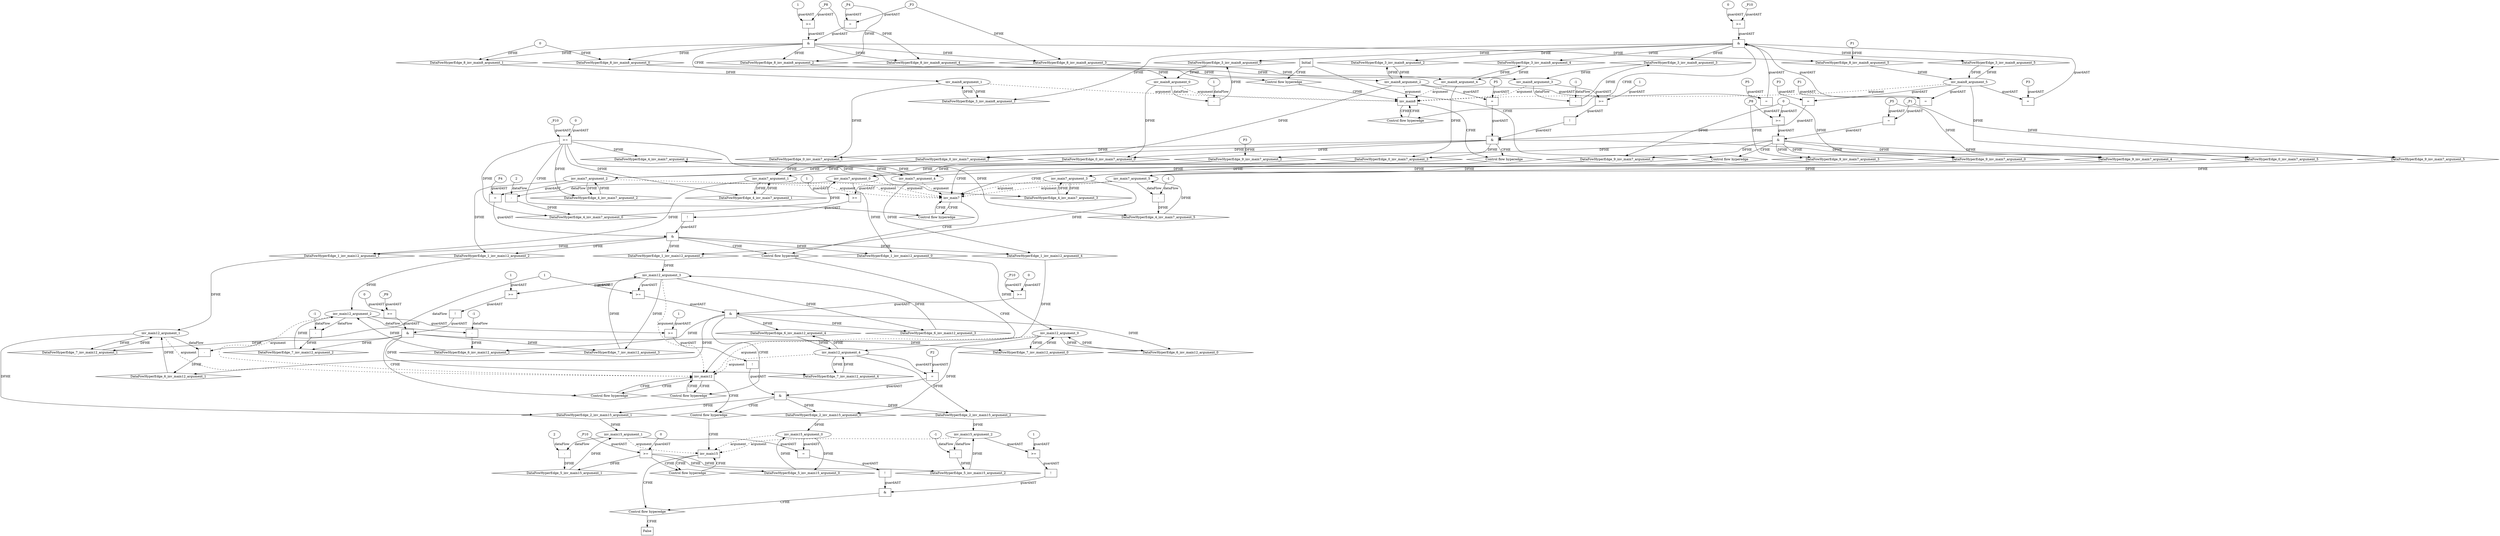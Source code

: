 // Horn Graph
digraph {
	"xxxinv_main7___inv_main8_0xxxguard_0_node_0" [label="!"  nodeName="xxxinv_main7___inv_main8_0xxxguard_0_node_0" class=Operator GNNNodeID=12 shape=rect]
	"xxxinv_main7___inv_main8_0xxxguard_0_node_1" [label=">="  nodeName="xxxinv_main7___inv_main8_0xxxguard_0_node_1" class=Operator GNNNodeID=13 shape=rect]
	"xxxinv_main7___inv_main8_0xxxguard_0_node_3" [label="1"  nodeName="xxxinv_main7___inv_main8_0xxxguard_0_node_3" class=IdealInt GNNNodeID=14]
		"xxxinv_main7___inv_main8_0xxxguard_0_node_1" -> "xxxinv_main7___inv_main8_0xxxguard_0_node_0" [ label="guardAST"]
		"inv_main8_argument_3" -> "xxxinv_main7___inv_main8_0xxxguard_0_node_1" [ label="guardAST"]
		"xxxinv_main7___inv_main8_0xxxguard_0_node_3" -> "xxxinv_main7___inv_main8_0xxxguard_0_node_1" [ label="guardAST"]
	"xxxinv_main7___inv_main8_0xxxguard1_node_0" [label="="  nodeName="xxxinv_main7___inv_main8_0xxxguard1_node_0" class=Operator GNNNodeID=15 shape=rect]
	"xxxinv_main7___inv_main8_0xxxguard1_node_1" [label="P5"  nodeName="xxxinv_main7___inv_main8_0xxxguard1_node_1" class=symbolicConstant GNNNodeID=16]
		"xxxinv_main7___inv_main8_0xxxguard1_node_1" -> "xxxinv_main7___inv_main8_0xxxguard1_node_0" [ label="guardAST"]
		"inv_main8_argument_2" -> "xxxinv_main7___inv_main8_0xxxguard1_node_0" [ label="guardAST"]
	"xxxinv_main7___inv_main8_0xxxguard2_node_0" [label="="  nodeName="xxxinv_main7___inv_main8_0xxxguard2_node_0" class=Operator GNNNodeID=17 shape=rect]
	"xxxinv_main7___inv_main8_0xxxguard2_node_1" [label="P3"  nodeName="xxxinv_main7___inv_main8_0xxxguard2_node_1" class=symbolicConstant GNNNodeID=18]
		"xxxinv_main7___inv_main8_0xxxguard2_node_1" -> "xxxinv_main7___inv_main8_0xxxguard2_node_0" [ label="guardAST"]
		"inv_main8_argument_5" -> "xxxinv_main7___inv_main8_0xxxguard2_node_0" [ label="guardAST"]
	"xxxinv_main12___inv_main7_1xxxguard_0_node_0" [label="!"  nodeName="xxxinv_main12___inv_main7_1xxxguard_0_node_0" class=Operator GNNNodeID=24 shape=rect]
	"xxxinv_main12___inv_main7_1xxxguard_0_node_1" [label=">="  nodeName="xxxinv_main12___inv_main7_1xxxguard_0_node_1" class=Operator GNNNodeID=25 shape=rect]
	"xxxinv_main12___inv_main7_1xxxguard_0_node_3" [label="1"  nodeName="xxxinv_main12___inv_main7_1xxxguard_0_node_3" class=IdealInt GNNNodeID=26]
		"xxxinv_main12___inv_main7_1xxxguard_0_node_1" -> "xxxinv_main12___inv_main7_1xxxguard_0_node_0" [ label="guardAST"]
		"inv_main7_argument_5" -> "xxxinv_main12___inv_main7_1xxxguard_0_node_1" [ label="guardAST"]
		"xxxinv_main12___inv_main7_1xxxguard_0_node_3" -> "xxxinv_main12___inv_main7_1xxxguard_0_node_1" [ label="guardAST"]
	"xxxinv_main12___inv_main7_1xxxguard1_node_0" [label="="  nodeName="xxxinv_main12___inv_main7_1xxxguard1_node_0" class=Operator GNNNodeID=27 shape=rect]
	"xxxinv_main12___inv_main7_1xxxguard1_node_1" [label="P4"  nodeName="xxxinv_main12___inv_main7_1xxxguard1_node_1" class=symbolicConstant GNNNodeID=28]
		"xxxinv_main12___inv_main7_1xxxguard1_node_1" -> "xxxinv_main12___inv_main7_1xxxguard1_node_0" [ label="guardAST"]
		"inv_main7_argument_2" -> "xxxinv_main12___inv_main7_1xxxguard1_node_0" [ label="guardAST"]
	"xxxinv_main15___inv_main12_2xxxguard_0_node_0" [label="!"  nodeName="xxxinv_main15___inv_main12_2xxxguard_0_node_0" class=Operator GNNNodeID=32 shape=rect]
	"xxxinv_main15___inv_main12_2xxxguard_0_node_1" [label=">="  nodeName="xxxinv_main15___inv_main12_2xxxguard_0_node_1" class=Operator GNNNodeID=33 shape=rect]
	"xxxinv_main15___inv_main12_2xxxguard_0_node_3" [label="1"  nodeName="xxxinv_main15___inv_main12_2xxxguard_0_node_3" class=IdealInt GNNNodeID=34]
		"xxxinv_main15___inv_main12_2xxxguard_0_node_1" -> "xxxinv_main15___inv_main12_2xxxguard_0_node_0" [ label="guardAST"]
		"inv_main12_argument_2" -> "xxxinv_main15___inv_main12_2xxxguard_0_node_1" [ label="guardAST"]
		"xxxinv_main15___inv_main12_2xxxguard_0_node_3" -> "xxxinv_main15___inv_main12_2xxxguard_0_node_1" [ label="guardAST"]
	"xxxinv_main15___inv_main12_2xxxguard1_node_0" [label="="  nodeName="xxxinv_main15___inv_main12_2xxxguard1_node_0" class=Operator GNNNodeID=35 shape=rect]
	"xxxinv_main15___inv_main12_2xxxguard1_node_1" [label="P2"  nodeName="xxxinv_main15___inv_main12_2xxxguard1_node_1" class=symbolicConstant GNNNodeID=36]
		"xxxinv_main15___inv_main12_2xxxguard1_node_1" -> "xxxinv_main15___inv_main12_2xxxguard1_node_0" [ label="guardAST"]
		"inv_main12_argument_4" -> "xxxinv_main15___inv_main12_2xxxguard1_node_0" [ label="guardAST"]
	"xxxinv_main8___inv_main8_3xxxdataFlow_0_node_0" [label="-"  nodeName="xxxinv_main8___inv_main8_3xxxdataFlow_0_node_0" class=Operator GNNNodeID=37 shape=rect]
	"xxxinv_main8___inv_main8_3xxxdataFlow_0_node_2" [label="-1"  nodeName="xxxinv_main8___inv_main8_3xxxdataFlow_0_node_2" class=IdealInt GNNNodeID=38]
		"inv_main8_argument_3" -> "xxxinv_main8___inv_main8_3xxxdataFlow_0_node_0" [ label="dataFlow"]
		"xxxinv_main8___inv_main8_3xxxdataFlow_0_node_2" -> "xxxinv_main8___inv_main8_3xxxdataFlow_0_node_0" [ label="dataFlow"]
	"xxxinv_main8___inv_main8_3xxxdataFlow1_node_0" [label="-"  nodeName="xxxinv_main8___inv_main8_3xxxdataFlow1_node_0" class=Operator GNNNodeID=39 shape=rect]
	"xxxinv_main8___inv_main8_3xxxdataFlow1_node_2" [label="1"  nodeName="xxxinv_main8___inv_main8_3xxxdataFlow1_node_2" class=IdealInt GNNNodeID=40]
		"inv_main8_argument_0" -> "xxxinv_main8___inv_main8_3xxxdataFlow1_node_0" [ label="dataFlow"]
		"xxxinv_main8___inv_main8_3xxxdataFlow1_node_2" -> "xxxinv_main8___inv_main8_3xxxdataFlow1_node_0" [ label="dataFlow"]
	"xxxinv_main8___inv_main8_3xxxguard_0_node_0" [label=">="  nodeName="xxxinv_main8___inv_main8_3xxxguard_0_node_0" class=Operator GNNNodeID=41 shape=rect]
	"xxxinv_main8___inv_main8_3xxxguard_0_node_1" [label="_P10"  nodeName="xxxinv_main8___inv_main8_3xxxguard_0_node_1" class=symbolicConstant GNNNodeID=42]
	"xxxinv_main8___inv_main8_3xxxguard_0_node_2" [label="0"  nodeName="xxxinv_main8___inv_main8_3xxxguard_0_node_2" class=IdealInt GNNNodeID=43]
		"xxxinv_main8___inv_main8_3xxxguard_0_node_1" -> "xxxinv_main8___inv_main8_3xxxguard_0_node_0" [ label="guardAST"]
		"xxxinv_main8___inv_main8_3xxxguard_0_node_2" -> "xxxinv_main8___inv_main8_3xxxguard_0_node_0" [ label="guardAST"]
	"xxxinv_main8___inv_main8_3xxxguard1_node_0" [label="="  nodeName="xxxinv_main8___inv_main8_3xxxguard1_node_0" class=Operator GNNNodeID=44 shape=rect]
	"xxxinv_main8___inv_main8_3xxxguard1_node_1" [label="P5"  nodeName="xxxinv_main8___inv_main8_3xxxguard1_node_1" class=symbolicConstant GNNNodeID=45]
		"xxxinv_main8___inv_main8_3xxxguard1_node_1" -> "xxxinv_main8___inv_main8_3xxxguard1_node_0" [ label="guardAST"]
		"inv_main8_argument_2" -> "xxxinv_main8___inv_main8_3xxxguard1_node_0" [ label="guardAST"]
	"xxxinv_main8___inv_main8_3xxxguard2_node_0" [label="="  nodeName="xxxinv_main8___inv_main8_3xxxguard2_node_0" class=Operator GNNNodeID=46 shape=rect]
	"xxxinv_main8___inv_main8_3xxxguard2_node_1" [label="P1"  nodeName="xxxinv_main8___inv_main8_3xxxguard2_node_1" class=symbolicConstant GNNNodeID=47]
		"xxxinv_main8___inv_main8_3xxxguard2_node_1" -> "xxxinv_main8___inv_main8_3xxxguard2_node_0" [ label="guardAST"]
		"inv_main8_argument_5" -> "xxxinv_main8___inv_main8_3xxxguard2_node_0" [ label="guardAST"]
	"xxxinv_main8___inv_main8_3xxxguard3_node_0" [label="="  nodeName="xxxinv_main8___inv_main8_3xxxguard3_node_0" class=Operator GNNNodeID=48 shape=rect]
	"xxxinv_main8___inv_main8_3xxxguard3_node_1" [label="P3"  nodeName="xxxinv_main8___inv_main8_3xxxguard3_node_1" class=symbolicConstant GNNNodeID=49]
		"xxxinv_main8___inv_main8_3xxxguard3_node_1" -> "xxxinv_main8___inv_main8_3xxxguard3_node_0" [ label="guardAST"]
		"inv_main8_argument_5" -> "xxxinv_main8___inv_main8_3xxxguard3_node_0" [ label="guardAST"]
	"xxxinv_main7___inv_main7_4xxxdataFlow2_node_0" [label="-"  nodeName="xxxinv_main7___inv_main7_4xxxdataFlow2_node_0" class=Operator GNNNodeID=50 shape=rect]
	"xxxinv_main7___inv_main7_4xxxdataFlow2_node_2" [label="-1"  nodeName="xxxinv_main7___inv_main7_4xxxdataFlow2_node_2" class=IdealInt GNNNodeID=51]
		"inv_main7_argument_5" -> "xxxinv_main7___inv_main7_4xxxdataFlow2_node_0" [ label="dataFlow"]
		"xxxinv_main7___inv_main7_4xxxdataFlow2_node_2" -> "xxxinv_main7___inv_main7_4xxxdataFlow2_node_0" [ label="dataFlow"]
	"xxxinv_main7___inv_main7_4xxxdataFlow3_node_0" [label="-"  nodeName="xxxinv_main7___inv_main7_4xxxdataFlow3_node_0" class=Operator GNNNodeID=52 shape=rect]
	"xxxinv_main7___inv_main7_4xxxdataFlow3_node_2" [label="2"  nodeName="xxxinv_main7___inv_main7_4xxxdataFlow3_node_2" class=IdealInt GNNNodeID=53]
		"inv_main7_argument_0" -> "xxxinv_main7___inv_main7_4xxxdataFlow3_node_0" [ label="dataFlow"]
		"xxxinv_main7___inv_main7_4xxxdataFlow3_node_2" -> "xxxinv_main7___inv_main7_4xxxdataFlow3_node_0" [ label="dataFlow"]
	"xxxinv_main7___inv_main7_4xxxguard_0_node_0" [label=">="  nodeName="xxxinv_main7___inv_main7_4xxxguard_0_node_0" class=Operator GNNNodeID=54 shape=rect]
	"xxxinv_main7___inv_main7_4xxxguard_0_node_1" [label="_P10"  nodeName="xxxinv_main7___inv_main7_4xxxguard_0_node_1" class=symbolicConstant GNNNodeID=55]
	"xxxinv_main7___inv_main7_4xxxguard_0_node_2" [label="0"  nodeName="xxxinv_main7___inv_main7_4xxxguard_0_node_2" class=IdealInt GNNNodeID=56]
		"xxxinv_main7___inv_main7_4xxxguard_0_node_1" -> "xxxinv_main7___inv_main7_4xxxguard_0_node_0" [ label="guardAST"]
		"xxxinv_main7___inv_main7_4xxxguard_0_node_2" -> "xxxinv_main7___inv_main7_4xxxguard_0_node_0" [ label="guardAST"]
	"xxxinv_main15___inv_main15_5xxxdataFlow_0_node_0" [label="-"  nodeName="xxxinv_main15___inv_main15_5xxxdataFlow_0_node_0" class=Operator GNNNodeID=57 shape=rect]
	"xxxinv_main15___inv_main15_5xxxdataFlow_0_node_2" [label="-1"  nodeName="xxxinv_main15___inv_main15_5xxxdataFlow_0_node_2" class=IdealInt GNNNodeID=58]
		"inv_main15_argument_2" -> "xxxinv_main15___inv_main15_5xxxdataFlow_0_node_0" [ label="dataFlow"]
		"xxxinv_main15___inv_main15_5xxxdataFlow_0_node_2" -> "xxxinv_main15___inv_main15_5xxxdataFlow_0_node_0" [ label="dataFlow"]
	"xxxinv_main15___inv_main15_5xxxdataFlow1_node_0" [label="-"  nodeName="xxxinv_main15___inv_main15_5xxxdataFlow1_node_0" class=Operator GNNNodeID=59 shape=rect]
	"xxxinv_main15___inv_main15_5xxxdataFlow1_node_2" [label="2"  nodeName="xxxinv_main15___inv_main15_5xxxdataFlow1_node_2" class=IdealInt GNNNodeID=60]
		"inv_main15_argument_1" -> "xxxinv_main15___inv_main15_5xxxdataFlow1_node_0" [ label="dataFlow"]
		"xxxinv_main15___inv_main15_5xxxdataFlow1_node_2" -> "xxxinv_main15___inv_main15_5xxxdataFlow1_node_0" [ label="dataFlow"]
	"xxxinv_main15___inv_main15_5xxxguard_0_node_0" [label=">="  nodeName="xxxinv_main15___inv_main15_5xxxguard_0_node_0" class=Operator GNNNodeID=61 shape=rect]
	"xxxinv_main15___inv_main15_5xxxguard_0_node_1" [label="_P10"  nodeName="xxxinv_main15___inv_main15_5xxxguard_0_node_1" class=symbolicConstant GNNNodeID=62]
	"xxxinv_main15___inv_main15_5xxxguard_0_node_2" [label="0"  nodeName="xxxinv_main15___inv_main15_5xxxguard_0_node_2" class=IdealInt GNNNodeID=63]
		"xxxinv_main15___inv_main15_5xxxguard_0_node_1" -> "xxxinv_main15___inv_main15_5xxxguard_0_node_0" [ label="guardAST"]
		"xxxinv_main15___inv_main15_5xxxguard_0_node_2" -> "xxxinv_main15___inv_main15_5xxxguard_0_node_0" [ label="guardAST"]
	"xxxinv_main12___inv_main12_6xxxdataFlow_0_node_0" [label="-"  nodeName="xxxinv_main12___inv_main12_6xxxdataFlow_0_node_0" class=Operator GNNNodeID=64 shape=rect]
	"xxxinv_main12___inv_main12_6xxxdataFlow_0_node_2" [label="-1"  nodeName="xxxinv_main12___inv_main12_6xxxdataFlow_0_node_2" class=IdealInt GNNNodeID=65]
		"inv_main12_argument_2" -> "xxxinv_main12___inv_main12_6xxxdataFlow_0_node_0" [ label="dataFlow"]
		"xxxinv_main12___inv_main12_6xxxdataFlow_0_node_2" -> "xxxinv_main12___inv_main12_6xxxdataFlow_0_node_0" [ label="dataFlow"]
	"xxxinv_main12___inv_main12_6xxxdataFlow2_node_0" [label="-"  nodeName="xxxinv_main12___inv_main12_6xxxdataFlow2_node_0" class=Operator GNNNodeID=66 shape=rect]
	"xxxinv_main12___inv_main12_6xxxdataFlow2_node_2" [label="1"  nodeName="xxxinv_main12___inv_main12_6xxxdataFlow2_node_2" class=IdealInt GNNNodeID=67]
		"inv_main12_argument_1" -> "xxxinv_main12___inv_main12_6xxxdataFlow2_node_0" [ label="dataFlow"]
		"xxxinv_main12___inv_main12_6xxxdataFlow2_node_2" -> "xxxinv_main12___inv_main12_6xxxdataFlow2_node_0" [ label="dataFlow"]
	"xxxinv_main12___inv_main12_6xxxguard_0_node_0" [label=">="  nodeName="xxxinv_main12___inv_main12_6xxxguard_0_node_0" class=Operator GNNNodeID=68 shape=rect]
		"inv_main12_argument_3" -> "xxxinv_main12___inv_main12_6xxxguard_0_node_0" [ label="guardAST"]
		"xxxinv_main12___inv_main12_6xxxdataFlow2_node_2" -> "xxxinv_main12___inv_main12_6xxxguard_0_node_0" [ label="guardAST"]
	"xxxinv_main12___inv_main12_6xxxguard1_node_0" [label=">="  nodeName="xxxinv_main12___inv_main12_6xxxguard1_node_0" class=Operator GNNNodeID=69 shape=rect]
	"xxxinv_main12___inv_main12_6xxxguard1_node_1" [label="_P10"  nodeName="xxxinv_main12___inv_main12_6xxxguard1_node_1" class=symbolicConstant GNNNodeID=70]
	"xxxinv_main12___inv_main12_6xxxguard1_node_2" [label="0"  nodeName="xxxinv_main12___inv_main12_6xxxguard1_node_2" class=IdealInt GNNNodeID=71]
		"xxxinv_main12___inv_main12_6xxxguard1_node_1" -> "xxxinv_main12___inv_main12_6xxxguard1_node_0" [ label="guardAST"]
		"xxxinv_main12___inv_main12_6xxxguard1_node_2" -> "xxxinv_main12___inv_main12_6xxxguard1_node_0" [ label="guardAST"]
	"xxxinv_main12___inv_main12_7xxxdataFlow_0_node_0" [label="-"  nodeName="xxxinv_main12___inv_main12_7xxxdataFlow_0_node_0" class=Operator GNNNodeID=72 shape=rect]
	"xxxinv_main12___inv_main12_7xxxdataFlow_0_node_2" [label="-1"  nodeName="xxxinv_main12___inv_main12_7xxxdataFlow_0_node_2" class=IdealInt GNNNodeID=73]
		"inv_main12_argument_2" -> "xxxinv_main12___inv_main12_7xxxdataFlow_0_node_0" [ label="dataFlow"]
		"xxxinv_main12___inv_main12_7xxxdataFlow_0_node_2" -> "xxxinv_main12___inv_main12_7xxxdataFlow_0_node_0" [ label="dataFlow"]
	"xxxinv_main12___inv_main12_7xxxguard_0_node_0" [label="!"  nodeName="xxxinv_main12___inv_main12_7xxxguard_0_node_0" class=Operator GNNNodeID=74 shape=rect]
	"xxxinv_main12___inv_main12_7xxxguard_0_node_1" [label=">="  nodeName="xxxinv_main12___inv_main12_7xxxguard_0_node_1" class=Operator GNNNodeID=75 shape=rect]
	"xxxinv_main12___inv_main12_7xxxguard_0_node_3" [label="1"  nodeName="xxxinv_main12___inv_main12_7xxxguard_0_node_3" class=IdealInt GNNNodeID=76]
		"xxxinv_main12___inv_main12_7xxxguard_0_node_1" -> "xxxinv_main12___inv_main12_7xxxguard_0_node_0" [ label="guardAST"]
		"inv_main12_argument_3" -> "xxxinv_main12___inv_main12_7xxxguard_0_node_1" [ label="guardAST"]
		"xxxinv_main12___inv_main12_7xxxguard_0_node_3" -> "xxxinv_main12___inv_main12_7xxxguard_0_node_1" [ label="guardAST"]
	"xxxinv_main12___inv_main12_7xxxguard1_node_0" [label=">="  nodeName="xxxinv_main12___inv_main12_7xxxguard1_node_0" class=Operator GNNNodeID=77 shape=rect]
	"xxxinv_main12___inv_main12_7xxxguard1_node_1" [label="_P9"  nodeName="xxxinv_main12___inv_main12_7xxxguard1_node_1" class=symbolicConstant GNNNodeID=78]
	"xxxinv_main12___inv_main12_7xxxguard1_node_2" [label="0"  nodeName="xxxinv_main12___inv_main12_7xxxguard1_node_2" class=IdealInt GNNNodeID=79]
		"xxxinv_main12___inv_main12_7xxxguard1_node_1" -> "xxxinv_main12___inv_main12_7xxxguard1_node_0" [ label="guardAST"]
		"xxxinv_main12___inv_main12_7xxxguard1_node_2" -> "xxxinv_main12___inv_main12_7xxxguard1_node_0" [ label="guardAST"]
	"xxxinv_main8___Initial_8xxxdataFlow_0_node_0" [label="0"  nodeName="xxxinv_main8___Initial_8xxxdataFlow_0_node_0" class=IdealInt GNNNodeID=80]
	"xxxinv_main8___Initial_8xxxdataFlow1_node_0" [label="_P4"  nodeName="xxxinv_main8___Initial_8xxxdataFlow1_node_0" class=symbolicConstant GNNNodeID=81]
	"xxxinv_main8___Initial_8xxxdataFlow2_node_0" [label="P1"  nodeName="xxxinv_main8___Initial_8xxxdataFlow2_node_0" class=symbolicConstant GNNNodeID=82]
	"xxxinv_main8___Initial_8xxxdataFlow3_node_0" [label="_P3"  nodeName="xxxinv_main8___Initial_8xxxdataFlow3_node_0" class=symbolicConstant GNNNodeID=83]
	"xxxinv_main8___Initial_8xxxdataFlow4_node_0" [label="_P8"  nodeName="xxxinv_main8___Initial_8xxxdataFlow4_node_0" class=symbolicConstant GNNNodeID=84]
	"xxxinv_main8___Initial_8xxxguard_0_node_0" [label=">="  nodeName="xxxinv_main8___Initial_8xxxguard_0_node_0" class=Operator GNNNodeID=85 shape=rect]
	"xxxinv_main8___Initial_8xxxguard_0_node_2" [label="1"  nodeName="xxxinv_main8___Initial_8xxxguard_0_node_2" class=IdealInt GNNNodeID=86]
		"xxxinv_main8___Initial_8xxxdataFlow4_node_0" -> "xxxinv_main8___Initial_8xxxguard_0_node_0" [ label="guardAST"]
		"xxxinv_main8___Initial_8xxxguard_0_node_2" -> "xxxinv_main8___Initial_8xxxguard_0_node_0" [ label="guardAST"]
	"xxxinv_main8___Initial_8xxxguard1_node_0" [label="="  nodeName="xxxinv_main8___Initial_8xxxguard1_node_0" class=Operator GNNNodeID=87 shape=rect]
		"xxxinv_main8___Initial_8xxxdataFlow3_node_0" -> "xxxinv_main8___Initial_8xxxguard1_node_0" [ label="guardAST"]
		"xxxinv_main8___Initial_8xxxdataFlow1_node_0" -> "xxxinv_main8___Initial_8xxxguard1_node_0" [ label="guardAST"]
	"xxxinv_main7___Initial_9xxxdataFlow_0_node_0" [label="P3"  nodeName="xxxinv_main7___Initial_9xxxdataFlow_0_node_0" class=symbolicConstant GNNNodeID=88]
	"xxxinv_main7___Initial_9xxxdataFlow1_node_0" [label="_P5"  nodeName="xxxinv_main7___Initial_9xxxdataFlow1_node_0" class=symbolicConstant GNNNodeID=89]
	"xxxinv_main7___Initial_9xxxdataFlow2_node_0" [label="0"  nodeName="xxxinv_main7___Initial_9xxxdataFlow2_node_0" class=IdealInt GNNNodeID=90]
	"xxxinv_main7___Initial_9xxxdataFlow3_node_0" [label="_P1"  nodeName="xxxinv_main7___Initial_9xxxdataFlow3_node_0" class=symbolicConstant GNNNodeID=91]
	"xxxinv_main7___Initial_9xxxdataFlow5_node_0" [label="_P8"  nodeName="xxxinv_main7___Initial_9xxxdataFlow5_node_0" class=symbolicConstant GNNNodeID=92]
	"xxxinv_main7___Initial_9xxxguard_0_node_0" [label=">="  nodeName="xxxinv_main7___Initial_9xxxguard_0_node_0" class=Operator GNNNodeID=93 shape=rect]
		"xxxinv_main7___Initial_9xxxdataFlow2_node_0" -> "xxxinv_main7___Initial_9xxxguard_0_node_0" [ label="guardAST"]
		"xxxinv_main7___Initial_9xxxdataFlow5_node_0" -> "xxxinv_main7___Initial_9xxxguard_0_node_0" [ label="guardAST"]
	"xxxinv_main7___Initial_9xxxguard1_node_0" [label="="  nodeName="xxxinv_main7___Initial_9xxxguard1_node_0" class=Operator GNNNodeID=94 shape=rect]
		"xxxinv_main7___Initial_9xxxdataFlow3_node_0" -> "xxxinv_main7___Initial_9xxxguard1_node_0" [ label="guardAST"]
		"xxxinv_main7___Initial_9xxxdataFlow1_node_0" -> "xxxinv_main7___Initial_9xxxguard1_node_0" [ label="guardAST"]
	"xxxFALSE___inv_main15_10xxxguard_0_node_0" [label="!"  nodeName="xxxFALSE___inv_main15_10xxxguard_0_node_0" class=Operator GNNNodeID=95 shape=rect]
	"xxxFALSE___inv_main15_10xxxguard_0_node_1" [label="="  nodeName="xxxFALSE___inv_main15_10xxxguard_0_node_1" class=Operator GNNNodeID=96 shape=rect]
		"xxxFALSE___inv_main15_10xxxguard_0_node_1" -> "xxxFALSE___inv_main15_10xxxguard_0_node_0" [ label="guardAST"]
		"inv_main15_argument_0" -> "xxxFALSE___inv_main15_10xxxguard_0_node_1" [ label="guardAST"]
		"inv_main15_argument_1" -> "xxxFALSE___inv_main15_10xxxguard_0_node_1" [ label="guardAST"]
	"xxxFALSE___inv_main15_10xxxguard1_node_0" [label="!"  nodeName="xxxFALSE___inv_main15_10xxxguard1_node_0" class=Operator GNNNodeID=97 shape=rect]
	"xxxFALSE___inv_main15_10xxxguard1_node_1" [label=">="  nodeName="xxxFALSE___inv_main15_10xxxguard1_node_1" class=Operator GNNNodeID=98 shape=rect]
	"xxxFALSE___inv_main15_10xxxguard1_node_3" [label="1"  nodeName="xxxFALSE___inv_main15_10xxxguard1_node_3" class=IdealInt GNNNodeID=99]
		"xxxFALSE___inv_main15_10xxxguard1_node_1" -> "xxxFALSE___inv_main15_10xxxguard1_node_0" [ label="guardAST"]
		"inv_main15_argument_2" -> "xxxFALSE___inv_main15_10xxxguard1_node_1" [ label="guardAST"]
		"xxxFALSE___inv_main15_10xxxguard1_node_3" -> "xxxFALSE___inv_main15_10xxxguard1_node_1" [ label="guardAST"]
	"inv_main12" [label="inv_main12"  nodeName="inv_main12" class=CONTROL GNNNodeID=100 shape="rect"]
	"inv_main15" [label="inv_main15"  nodeName="inv_main15" class=CONTROL GNNNodeID=101 shape="rect"]
	"inv_main7" [label="inv_main7"  nodeName="inv_main7" class=CONTROL GNNNodeID=102 shape="rect"]
	"inv_main8" [label="inv_main8"  nodeName="inv_main8" class=CONTROL GNNNodeID=103 shape="rect"]
	"FALSE" [label="False"  nodeName=False class=CONTROL GNNNodeID=104 shape="rect"]
	"Initial" [label="Initial"  nodeName=Initial class=CONTROL GNNNodeID=105 shape="rect"]
	"ControlFowHyperEdge_0" [label="Control flow hyperedge"  hyperEdgeNodeID=0 nodeName=ControlFowHyperEdge_0 class=controlFlowHyperEdge shape="diamond"]
		"inv_main8" -> ControlFowHyperEdge_0 [ label="CFHE"]
		"ControlFowHyperEdge_0" -> "inv_main7" [ label="CFHE"]
	"ControlFowHyperEdge_1" [label="Control flow hyperedge"  hyperEdgeNodeID=1 nodeName=ControlFowHyperEdge_1 class=controlFlowHyperEdge shape="diamond"]
		"inv_main7" -> ControlFowHyperEdge_1 [ label="CFHE"]
		"ControlFowHyperEdge_1" -> "inv_main12" [ label="CFHE"]
	"ControlFowHyperEdge_2" [label="Control flow hyperedge"  hyperEdgeNodeID=2 nodeName=ControlFowHyperEdge_2 class=controlFlowHyperEdge shape="diamond"]
		"inv_main12" -> ControlFowHyperEdge_2 [ label="CFHE"]
		"ControlFowHyperEdge_2" -> "inv_main15" [ label="CFHE"]
	"ControlFowHyperEdge_3" [label="Control flow hyperedge"  hyperEdgeNodeID=3 nodeName=ControlFowHyperEdge_3 class=controlFlowHyperEdge shape="diamond"]
		"inv_main8" -> ControlFowHyperEdge_3 [ label="CFHE"]
		"ControlFowHyperEdge_3" -> "inv_main8" [ label="CFHE"]
	"ControlFowHyperEdge_4" [label="Control flow hyperedge"  hyperEdgeNodeID=4 nodeName=ControlFowHyperEdge_4 class=controlFlowHyperEdge shape="diamond"]
		"inv_main7" -> ControlFowHyperEdge_4 [ label="CFHE"]
		"ControlFowHyperEdge_4" -> "inv_main7" [ label="CFHE"]
	"ControlFowHyperEdge_5" [label="Control flow hyperedge"  hyperEdgeNodeID=5 nodeName=ControlFowHyperEdge_5 class=controlFlowHyperEdge shape="diamond"]
		"inv_main15" -> ControlFowHyperEdge_5 [ label="CFHE"]
		"ControlFowHyperEdge_5" -> "inv_main15" [ label="CFHE"]
	"ControlFowHyperEdge_6" [label="Control flow hyperedge"  hyperEdgeNodeID=6 nodeName=ControlFowHyperEdge_6 class=controlFlowHyperEdge shape="diamond"]
		"inv_main12" -> ControlFowHyperEdge_6 [ label="CFHE"]
		"ControlFowHyperEdge_6" -> "inv_main12" [ label="CFHE"]
	"ControlFowHyperEdge_7" [label="Control flow hyperedge"  hyperEdgeNodeID=7 nodeName=ControlFowHyperEdge_7 class=controlFlowHyperEdge shape="diamond"]
		"inv_main12" -> ControlFowHyperEdge_7 [ label="CFHE"]
		"ControlFowHyperEdge_7" -> "inv_main12" [ label="CFHE"]
	"ControlFowHyperEdge_8" [label="Control flow hyperedge"  hyperEdgeNodeID=8 nodeName=ControlFowHyperEdge_8 class=controlFlowHyperEdge shape="diamond"]
		"Initial" -> ControlFowHyperEdge_8 [ label="CFHE"]
		"ControlFowHyperEdge_8" -> "inv_main8" [ label="CFHE"]
	"ControlFowHyperEdge_9" [label="Control flow hyperedge"  hyperEdgeNodeID=9 nodeName=ControlFowHyperEdge_9 class=controlFlowHyperEdge shape="diamond"]
		"Initial" -> ControlFowHyperEdge_9 [ label="CFHE"]
		"ControlFowHyperEdge_9" -> "inv_main7" [ label="CFHE"]
	"ControlFowHyperEdge_10" [label="Control flow hyperedge"  hyperEdgeNodeID=10 nodeName=ControlFowHyperEdge_10 class=controlFlowHyperEdge shape="diamond"]
		"inv_main15" -> ControlFowHyperEdge_10 [ label="CFHE"]
		"ControlFowHyperEdge_10" -> "FALSE" [ label="CFHE"]
	"inv_main7_argument_0" [label="inv_main7_argument_0"  nodeName=argument0 class=argument shape=oval GNNNodeID=106 head="inv_main7"]
		"inv_main7_argument_0" -> "inv_main7" [ label="argument" style=dashed]
	"inv_main7_argument_1" [label="inv_main7_argument_1"  nodeName=argument1 class=argument shape=oval GNNNodeID=106 head="inv_main7"]
		"inv_main7_argument_1" -> "inv_main7" [ label="argument" style=dashed]
	"inv_main7_argument_2" [label="inv_main7_argument_2"  nodeName=argument2 class=argument shape=oval GNNNodeID=106 head="inv_main7"]
		"inv_main7_argument_2" -> "inv_main7" [ label="argument" style=dashed]
	"inv_main7_argument_3" [label="inv_main7_argument_3"  nodeName=argument3 class=argument shape=oval GNNNodeID=106 head="inv_main7"]
		"inv_main7_argument_3" -> "inv_main7" [ label="argument" style=dashed]
	"inv_main7_argument_4" [label="inv_main7_argument_4"  nodeName=argument4 class=argument shape=oval GNNNodeID=106 head="inv_main7"]
		"inv_main7_argument_4" -> "inv_main7" [ label="argument" style=dashed]
	"inv_main7_argument_5" [label="inv_main7_argument_5"  nodeName=argument5 class=argument shape=oval GNNNodeID=106 head="inv_main7"]
		"inv_main7_argument_5" -> "inv_main7" [ label="argument" style=dashed]
	"inv_main8_argument_0" [label="inv_main8_argument_0"  nodeName=argument0 class=argument shape=oval GNNNodeID=106 head="inv_main8"]
		"inv_main8_argument_0" -> "inv_main8" [ label="argument" style=dashed]
	"inv_main8_argument_1" [label="inv_main8_argument_1"  nodeName=argument1 class=argument shape=oval GNNNodeID=106 head="inv_main8"]
		"inv_main8_argument_1" -> "inv_main8" [ label="argument" style=dashed]
	"inv_main8_argument_2" [label="inv_main8_argument_2"  nodeName=argument2 class=argument shape=oval GNNNodeID=106 head="inv_main8"]
		"inv_main8_argument_2" -> "inv_main8" [ label="argument" style=dashed]
	"inv_main8_argument_3" [label="inv_main8_argument_3"  nodeName=argument3 class=argument shape=oval GNNNodeID=106 head="inv_main8"]
		"inv_main8_argument_3" -> "inv_main8" [ label="argument" style=dashed]
	"inv_main8_argument_4" [label="inv_main8_argument_4"  nodeName=argument4 class=argument shape=oval GNNNodeID=106 head="inv_main8"]
		"inv_main8_argument_4" -> "inv_main8" [ label="argument" style=dashed]
	"inv_main8_argument_5" [label="inv_main8_argument_5"  nodeName=argument5 class=argument shape=oval GNNNodeID=106 head="inv_main8"]
		"inv_main8_argument_5" -> "inv_main8" [ label="argument" style=dashed]
	"inv_main12_argument_0" [label="inv_main12_argument_0"  nodeName=argument0 class=argument shape=oval GNNNodeID=106 head="inv_main12"]
		"inv_main12_argument_0" -> "inv_main12" [ label="argument" style=dashed]
	"inv_main12_argument_1" [label="inv_main12_argument_1"  nodeName=argument1 class=argument shape=oval GNNNodeID=106 head="inv_main12"]
		"inv_main12_argument_1" -> "inv_main12" [ label="argument" style=dashed]
	"inv_main12_argument_2" [label="inv_main12_argument_2"  nodeName=argument2 class=argument shape=oval GNNNodeID=106 head="inv_main12"]
		"inv_main12_argument_2" -> "inv_main12" [ label="argument" style=dashed]
	"inv_main12_argument_3" [label="inv_main12_argument_3"  nodeName=argument3 class=argument shape=oval GNNNodeID=106 head="inv_main12"]
		"inv_main12_argument_3" -> "inv_main12" [ label="argument" style=dashed]
	"inv_main12_argument_4" [label="inv_main12_argument_4"  nodeName=argument4 class=argument shape=oval GNNNodeID=106 head="inv_main12"]
		"inv_main12_argument_4" -> "inv_main12" [ label="argument" style=dashed]
	"inv_main15_argument_0" [label="inv_main15_argument_0"  nodeName=argument0 class=argument shape=oval GNNNodeID=106 head="inv_main15"]
		"inv_main15_argument_0" -> "inv_main15" [ label="argument" style=dashed]
	"inv_main15_argument_1" [label="inv_main15_argument_1"  nodeName=argument1 class=argument shape=oval GNNNodeID=106 head="inv_main15"]
		"inv_main15_argument_1" -> "inv_main15" [ label="argument" style=dashed]
	"inv_main15_argument_2" [label="inv_main15_argument_2"  nodeName=argument2 class=argument shape=oval GNNNodeID=106 head="inv_main15"]
		"inv_main15_argument_2" -> "inv_main15" [ label="argument" style=dashed]
	"xxxinv_main7___inv_main8_0xxx_and" [label="&"  andName="xxxinv_main7___inv_main8_0xxx_and" class=Operator shape=rect]
		"xxxinv_main7___inv_main8_0xxxguard_0_node_0" -> "xxxinv_main7___inv_main8_0xxx_and" [ label="guardAST"]
		"xxxinv_main7___inv_main8_0xxxguard1_node_0" -> "xxxinv_main7___inv_main8_0xxx_and" [ label="guardAST"]
		"xxxinv_main7___inv_main8_0xxxguard2_node_0" -> "xxxinv_main7___inv_main8_0xxx_and" [ label="guardAST"]
		"xxxinv_main7___inv_main8_0xxx_and" -> "ControlFowHyperEdge_0" [ label="CFHE"]
	"xxxinv_main12___inv_main7_1xxx_and" [label="&"  andName="xxxinv_main12___inv_main7_1xxx_and" class=Operator shape=rect]
		"xxxinv_main12___inv_main7_1xxxguard_0_node_0" -> "xxxinv_main12___inv_main7_1xxx_and" [ label="guardAST"]
		"xxxinv_main12___inv_main7_1xxxguard1_node_0" -> "xxxinv_main12___inv_main7_1xxx_and" [ label="guardAST"]
		"xxxinv_main12___inv_main7_1xxx_and" -> "ControlFowHyperEdge_1" [ label="CFHE"]
	"xxxinv_main15___inv_main12_2xxx_and" [label="&"  andName="xxxinv_main15___inv_main12_2xxx_and" class=Operator shape=rect]
		"xxxinv_main15___inv_main12_2xxxguard_0_node_0" -> "xxxinv_main15___inv_main12_2xxx_and" [ label="guardAST"]
		"xxxinv_main15___inv_main12_2xxxguard1_node_0" -> "xxxinv_main15___inv_main12_2xxx_and" [ label="guardAST"]
		"xxxinv_main15___inv_main12_2xxx_and" -> "ControlFowHyperEdge_2" [ label="CFHE"]
	"xxxinv_main8___inv_main8_3xxx_and" [label="&"  andName="xxxinv_main8___inv_main8_3xxx_and" class=Operator shape=rect]
		"xxxinv_main8___inv_main8_3xxxguard_0_node_0" -> "xxxinv_main8___inv_main8_3xxx_and" [ label="guardAST"]
		"xxxinv_main8___inv_main8_3xxxguard1_node_0" -> "xxxinv_main8___inv_main8_3xxx_and" [ label="guardAST"]
		"xxxinv_main8___inv_main8_3xxxguard2_node_0" -> "xxxinv_main8___inv_main8_3xxx_and" [ label="guardAST"]
		"xxxinv_main8___inv_main8_3xxxguard3_node_0" -> "xxxinv_main8___inv_main8_3xxx_and" [ label="guardAST"]
		"xxxinv_main8___inv_main8_3xxx_and" -> "ControlFowHyperEdge_3" [ label="CFHE"]
		"xxxinv_main7___inv_main7_4xxxguard_0_node_0" -> "ControlFowHyperEdge_4" [ label="CFHE"]
		"xxxinv_main15___inv_main15_5xxxguard_0_node_0" -> "ControlFowHyperEdge_5" [ label="CFHE"]
	"xxxinv_main12___inv_main12_6xxx_and" [label="&"  andName="xxxinv_main12___inv_main12_6xxx_and" class=Operator shape=rect]
		"xxxinv_main12___inv_main12_6xxxguard_0_node_0" -> "xxxinv_main12___inv_main12_6xxx_and" [ label="guardAST"]
		"xxxinv_main12___inv_main12_6xxxguard1_node_0" -> "xxxinv_main12___inv_main12_6xxx_and" [ label="guardAST"]
		"xxxinv_main12___inv_main12_6xxx_and" -> "ControlFowHyperEdge_6" [ label="CFHE"]
	"xxxinv_main12___inv_main12_7xxx_and" [label="&"  andName="xxxinv_main12___inv_main12_7xxx_and" class=Operator shape=rect]
		"xxxinv_main12___inv_main12_7xxxguard_0_node_0" -> "xxxinv_main12___inv_main12_7xxx_and" [ label="guardAST"]
		"xxxinv_main12___inv_main12_7xxxguard1_node_0" -> "xxxinv_main12___inv_main12_7xxx_and" [ label="guardAST"]
		"xxxinv_main12___inv_main12_7xxx_and" -> "ControlFowHyperEdge_7" [ label="CFHE"]
	"xxxinv_main8___Initial_8xxx_and" [label="&"  andName="xxxinv_main8___Initial_8xxx_and" class=Operator shape=rect]
		"xxxinv_main8___Initial_8xxxguard_0_node_0" -> "xxxinv_main8___Initial_8xxx_and" [ label="guardAST"]
		"xxxinv_main8___Initial_8xxxguard1_node_0" -> "xxxinv_main8___Initial_8xxx_and" [ label="guardAST"]
		"xxxinv_main8___Initial_8xxx_and" -> "ControlFowHyperEdge_8" [ label="CFHE"]
	"xxxinv_main7___Initial_9xxx_and" [label="&"  andName="xxxinv_main7___Initial_9xxx_and" class=Operator shape=rect]
		"xxxinv_main7___Initial_9xxxguard_0_node_0" -> "xxxinv_main7___Initial_9xxx_and" [ label="guardAST"]
		"xxxinv_main7___Initial_9xxxguard1_node_0" -> "xxxinv_main7___Initial_9xxx_and" [ label="guardAST"]
		"xxxinv_main7___Initial_9xxx_and" -> "ControlFowHyperEdge_9" [ label="CFHE"]
	"xxxFALSE___inv_main15_10xxx_and" [label="&"  andName="xxxFALSE___inv_main15_10xxx_and" class=Operator shape=rect]
		"xxxFALSE___inv_main15_10xxxguard_0_node_0" -> "xxxFALSE___inv_main15_10xxx_and" [ label="guardAST"]
		"xxxFALSE___inv_main15_10xxxguard1_node_0" -> "xxxFALSE___inv_main15_10xxx_and" [ label="guardAST"]
		"xxxFALSE___inv_main15_10xxx_and" -> "ControlFowHyperEdge_10" [ label="CFHE"]
		"inv_main8_argument_0" -> "DataFowHyperEdge_0_inv_main7_argument_0" [ label="DFHE"]
	"DataFowHyperEdge_0_inv_main7_argument_0" [label="DataFowHyperEdge_0_inv_main7_argument_0"  nodeName="DataFowHyperEdge_0_inv_main7_argument_0" class=DataFlowHyperedge shape=diamond]
		"DataFowHyperEdge_0_inv_main7_argument_0" -> "inv_main7_argument_0" [ label="DFHE"]
		"xxxinv_main7___inv_main8_0xxx_and" -> "DataFowHyperEdge_0_inv_main7_argument_0" [ label="DFHE"]
		"inv_main8_argument_1" -> "DataFowHyperEdge_0_inv_main7_argument_1" [ label="DFHE"]
	"DataFowHyperEdge_0_inv_main7_argument_1" [label="DataFowHyperEdge_0_inv_main7_argument_1"  nodeName="DataFowHyperEdge_0_inv_main7_argument_1" class=DataFlowHyperedge shape=diamond]
		"DataFowHyperEdge_0_inv_main7_argument_1" -> "inv_main7_argument_1" [ label="DFHE"]
		"xxxinv_main7___inv_main8_0xxx_and" -> "DataFowHyperEdge_0_inv_main7_argument_1" [ label="DFHE"]
		"inv_main8_argument_2" -> "DataFowHyperEdge_0_inv_main7_argument_2" [ label="DFHE"]
	"DataFowHyperEdge_0_inv_main7_argument_2" [label="DataFowHyperEdge_0_inv_main7_argument_2"  nodeName="DataFowHyperEdge_0_inv_main7_argument_2" class=DataFlowHyperedge shape=diamond]
		"DataFowHyperEdge_0_inv_main7_argument_2" -> "inv_main7_argument_2" [ label="DFHE"]
		"xxxinv_main7___inv_main8_0xxx_and" -> "DataFowHyperEdge_0_inv_main7_argument_2" [ label="DFHE"]
		"inv_main8_argument_4" -> "DataFowHyperEdge_0_inv_main7_argument_3" [ label="DFHE"]
	"DataFowHyperEdge_0_inv_main7_argument_3" [label="DataFowHyperEdge_0_inv_main7_argument_3"  nodeName="DataFowHyperEdge_0_inv_main7_argument_3" class=DataFlowHyperedge shape=diamond]
		"DataFowHyperEdge_0_inv_main7_argument_3" -> "inv_main7_argument_3" [ label="DFHE"]
		"xxxinv_main7___inv_main8_0xxx_and" -> "DataFowHyperEdge_0_inv_main7_argument_3" [ label="DFHE"]
		"inv_main7_argument_0" -> "DataFowHyperEdge_1_inv_main12_argument_0" [ label="DFHE"]
	"DataFowHyperEdge_1_inv_main12_argument_0" [label="DataFowHyperEdge_1_inv_main12_argument_0"  nodeName="DataFowHyperEdge_1_inv_main12_argument_0" class=DataFlowHyperedge shape=diamond]
		"DataFowHyperEdge_1_inv_main12_argument_0" -> "inv_main12_argument_0" [ label="DFHE"]
		"xxxinv_main12___inv_main7_1xxx_and" -> "DataFowHyperEdge_1_inv_main12_argument_0" [ label="DFHE"]
		"inv_main7_argument_1" -> "DataFowHyperEdge_1_inv_main12_argument_1" [ label="DFHE"]
	"DataFowHyperEdge_1_inv_main12_argument_1" [label="DataFowHyperEdge_1_inv_main12_argument_1"  nodeName="DataFowHyperEdge_1_inv_main12_argument_1" class=DataFlowHyperedge shape=diamond]
		"DataFowHyperEdge_1_inv_main12_argument_1" -> "inv_main12_argument_1" [ label="DFHE"]
		"xxxinv_main12___inv_main7_1xxx_and" -> "DataFowHyperEdge_1_inv_main12_argument_1" [ label="DFHE"]
		"inv_main7_argument_2" -> "DataFowHyperEdge_1_inv_main12_argument_2" [ label="DFHE"]
	"DataFowHyperEdge_1_inv_main12_argument_2" [label="DataFowHyperEdge_1_inv_main12_argument_2"  nodeName="DataFowHyperEdge_1_inv_main12_argument_2" class=DataFlowHyperedge shape=diamond]
		"DataFowHyperEdge_1_inv_main12_argument_2" -> "inv_main12_argument_2" [ label="DFHE"]
		"xxxinv_main12___inv_main7_1xxx_and" -> "DataFowHyperEdge_1_inv_main12_argument_2" [ label="DFHE"]
		"inv_main7_argument_3" -> "DataFowHyperEdge_1_inv_main12_argument_3" [ label="DFHE"]
	"DataFowHyperEdge_1_inv_main12_argument_3" [label="DataFowHyperEdge_1_inv_main12_argument_3"  nodeName="DataFowHyperEdge_1_inv_main12_argument_3" class=DataFlowHyperedge shape=diamond]
		"DataFowHyperEdge_1_inv_main12_argument_3" -> "inv_main12_argument_3" [ label="DFHE"]
		"xxxinv_main12___inv_main7_1xxx_and" -> "DataFowHyperEdge_1_inv_main12_argument_3" [ label="DFHE"]
		"inv_main12_argument_0" -> "DataFowHyperEdge_2_inv_main15_argument_0" [ label="DFHE"]
	"DataFowHyperEdge_2_inv_main15_argument_0" [label="DataFowHyperEdge_2_inv_main15_argument_0"  nodeName="DataFowHyperEdge_2_inv_main15_argument_0" class=DataFlowHyperedge shape=diamond]
		"DataFowHyperEdge_2_inv_main15_argument_0" -> "inv_main15_argument_0" [ label="DFHE"]
		"xxxinv_main15___inv_main12_2xxx_and" -> "DataFowHyperEdge_2_inv_main15_argument_0" [ label="DFHE"]
		"inv_main12_argument_1" -> "DataFowHyperEdge_2_inv_main15_argument_1" [ label="DFHE"]
	"DataFowHyperEdge_2_inv_main15_argument_1" [label="DataFowHyperEdge_2_inv_main15_argument_1"  nodeName="DataFowHyperEdge_2_inv_main15_argument_1" class=DataFlowHyperedge shape=diamond]
		"DataFowHyperEdge_2_inv_main15_argument_1" -> "inv_main15_argument_1" [ label="DFHE"]
		"xxxinv_main15___inv_main12_2xxx_and" -> "DataFowHyperEdge_2_inv_main15_argument_1" [ label="DFHE"]
		"inv_main12_argument_4" -> "DataFowHyperEdge_2_inv_main15_argument_2" [ label="DFHE"]
	"DataFowHyperEdge_2_inv_main15_argument_2" [label="DataFowHyperEdge_2_inv_main15_argument_2"  nodeName="DataFowHyperEdge_2_inv_main15_argument_2" class=DataFlowHyperedge shape=diamond]
		"DataFowHyperEdge_2_inv_main15_argument_2" -> "inv_main15_argument_2" [ label="DFHE"]
		"xxxinv_main15___inv_main12_2xxx_and" -> "DataFowHyperEdge_2_inv_main15_argument_2" [ label="DFHE"]
		"inv_main8_argument_1" -> "DataFowHyperEdge_3_inv_main8_argument_1" [ label="DFHE"]
	"DataFowHyperEdge_3_inv_main8_argument_1" [label="DataFowHyperEdge_3_inv_main8_argument_1"  nodeName="DataFowHyperEdge_3_inv_main8_argument_1" class=DataFlowHyperedge shape=diamond]
		"DataFowHyperEdge_3_inv_main8_argument_1" -> "inv_main8_argument_1" [ label="DFHE"]
		"xxxinv_main8___inv_main8_3xxx_and" -> "DataFowHyperEdge_3_inv_main8_argument_1" [ label="DFHE"]
		"inv_main8_argument_2" -> "DataFowHyperEdge_3_inv_main8_argument_2" [ label="DFHE"]
	"DataFowHyperEdge_3_inv_main8_argument_2" [label="DataFowHyperEdge_3_inv_main8_argument_2"  nodeName="DataFowHyperEdge_3_inv_main8_argument_2" class=DataFlowHyperedge shape=diamond]
		"DataFowHyperEdge_3_inv_main8_argument_2" -> "inv_main8_argument_2" [ label="DFHE"]
		"xxxinv_main8___inv_main8_3xxx_and" -> "DataFowHyperEdge_3_inv_main8_argument_2" [ label="DFHE"]
		"inv_main8_argument_4" -> "DataFowHyperEdge_3_inv_main8_argument_4" [ label="DFHE"]
	"DataFowHyperEdge_3_inv_main8_argument_4" [label="DataFowHyperEdge_3_inv_main8_argument_4"  nodeName="DataFowHyperEdge_3_inv_main8_argument_4" class=DataFlowHyperedge shape=diamond]
		"DataFowHyperEdge_3_inv_main8_argument_4" -> "inv_main8_argument_4" [ label="DFHE"]
		"xxxinv_main8___inv_main8_3xxx_and" -> "DataFowHyperEdge_3_inv_main8_argument_4" [ label="DFHE"]
		"inv_main8_argument_5" -> "DataFowHyperEdge_3_inv_main8_argument_5" [ label="DFHE"]
	"DataFowHyperEdge_3_inv_main8_argument_5" [label="DataFowHyperEdge_3_inv_main8_argument_5"  nodeName="DataFowHyperEdge_3_inv_main8_argument_5" class=DataFlowHyperedge shape=diamond]
		"DataFowHyperEdge_3_inv_main8_argument_5" -> "inv_main8_argument_5" [ label="DFHE"]
		"xxxinv_main8___inv_main8_3xxx_and" -> "DataFowHyperEdge_3_inv_main8_argument_5" [ label="DFHE"]
		"inv_main7_argument_1" -> "DataFowHyperEdge_4_inv_main7_argument_1" [ label="DFHE"]
	"DataFowHyperEdge_4_inv_main7_argument_1" [label="DataFowHyperEdge_4_inv_main7_argument_1"  nodeName="DataFowHyperEdge_4_inv_main7_argument_1" class=DataFlowHyperedge shape=diamond]
		"DataFowHyperEdge_4_inv_main7_argument_1" -> "inv_main7_argument_1" [ label="DFHE"]
		"xxxinv_main7___inv_main7_4xxxguard_0_node_0" -> "DataFowHyperEdge_4_inv_main7_argument_1" [ label="DFHE"]
		"inv_main7_argument_3" -> "DataFowHyperEdge_4_inv_main7_argument_3" [ label="DFHE"]
	"DataFowHyperEdge_4_inv_main7_argument_3" [label="DataFowHyperEdge_4_inv_main7_argument_3"  nodeName="DataFowHyperEdge_4_inv_main7_argument_3" class=DataFlowHyperedge shape=diamond]
		"DataFowHyperEdge_4_inv_main7_argument_3" -> "inv_main7_argument_3" [ label="DFHE"]
		"xxxinv_main7___inv_main7_4xxxguard_0_node_0" -> "DataFowHyperEdge_4_inv_main7_argument_3" [ label="DFHE"]
		"inv_main15_argument_0" -> "DataFowHyperEdge_5_inv_main15_argument_0" [ label="DFHE"]
	"DataFowHyperEdge_5_inv_main15_argument_0" [label="DataFowHyperEdge_5_inv_main15_argument_0"  nodeName="DataFowHyperEdge_5_inv_main15_argument_0" class=DataFlowHyperedge shape=diamond]
		"DataFowHyperEdge_5_inv_main15_argument_0" -> "inv_main15_argument_0" [ label="DFHE"]
		"xxxinv_main15___inv_main15_5xxxguard_0_node_0" -> "DataFowHyperEdge_5_inv_main15_argument_0" [ label="DFHE"]
		"inv_main12_argument_0" -> "DataFowHyperEdge_6_inv_main12_argument_0" [ label="DFHE"]
	"DataFowHyperEdge_6_inv_main12_argument_0" [label="DataFowHyperEdge_6_inv_main12_argument_0"  nodeName="DataFowHyperEdge_6_inv_main12_argument_0" class=DataFlowHyperedge shape=diamond]
		"DataFowHyperEdge_6_inv_main12_argument_0" -> "inv_main12_argument_0" [ label="DFHE"]
		"xxxinv_main12___inv_main12_6xxx_and" -> "DataFowHyperEdge_6_inv_main12_argument_0" [ label="DFHE"]
		"inv_main12_argument_3" -> "DataFowHyperEdge_6_inv_main12_argument_3" [ label="DFHE"]
	"DataFowHyperEdge_6_inv_main12_argument_3" [label="DataFowHyperEdge_6_inv_main12_argument_3"  nodeName="DataFowHyperEdge_6_inv_main12_argument_3" class=DataFlowHyperedge shape=diamond]
		"DataFowHyperEdge_6_inv_main12_argument_3" -> "inv_main12_argument_3" [ label="DFHE"]
		"xxxinv_main12___inv_main12_6xxx_and" -> "DataFowHyperEdge_6_inv_main12_argument_3" [ label="DFHE"]
		"inv_main12_argument_0" -> "DataFowHyperEdge_7_inv_main12_argument_0" [ label="DFHE"]
	"DataFowHyperEdge_7_inv_main12_argument_0" [label="DataFowHyperEdge_7_inv_main12_argument_0"  nodeName="DataFowHyperEdge_7_inv_main12_argument_0" class=DataFlowHyperedge shape=diamond]
		"DataFowHyperEdge_7_inv_main12_argument_0" -> "inv_main12_argument_0" [ label="DFHE"]
		"xxxinv_main12___inv_main12_7xxx_and" -> "DataFowHyperEdge_7_inv_main12_argument_0" [ label="DFHE"]
		"inv_main12_argument_1" -> "DataFowHyperEdge_7_inv_main12_argument_1" [ label="DFHE"]
	"DataFowHyperEdge_7_inv_main12_argument_1" [label="DataFowHyperEdge_7_inv_main12_argument_1"  nodeName="DataFowHyperEdge_7_inv_main12_argument_1" class=DataFlowHyperedge shape=diamond]
		"DataFowHyperEdge_7_inv_main12_argument_1" -> "inv_main12_argument_1" [ label="DFHE"]
		"xxxinv_main12___inv_main12_7xxx_and" -> "DataFowHyperEdge_7_inv_main12_argument_1" [ label="DFHE"]
		"inv_main12_argument_3" -> "DataFowHyperEdge_7_inv_main12_argument_3" [ label="DFHE"]
	"DataFowHyperEdge_7_inv_main12_argument_3" [label="DataFowHyperEdge_7_inv_main12_argument_3"  nodeName="DataFowHyperEdge_7_inv_main12_argument_3" class=DataFlowHyperedge shape=diamond]
		"DataFowHyperEdge_7_inv_main12_argument_3" -> "inv_main12_argument_3" [ label="DFHE"]
		"xxxinv_main12___inv_main12_7xxx_and" -> "DataFowHyperEdge_7_inv_main12_argument_3" [ label="DFHE"]
	"DataFowHyperEdge_0_inv_main7_argument_5" [label="DataFowHyperEdge_0_inv_main7_argument_5"  nodeName="DataFowHyperEdge_0_inv_main7_argument_5" class=DataFlowHyperedge shape=diamond]
		"DataFowHyperEdge_0_inv_main7_argument_5" -> "inv_main7_argument_5" [ label="DFHE"]
		"xxxinv_main7___inv_main8_0xxx_and" -> "DataFowHyperEdge_0_inv_main7_argument_5" [ label="DFHE"]
		"inv_main8_argument_5" -> "DataFowHyperEdge_0_inv_main7_argument_5" [ label="DFHE"]
	"DataFowHyperEdge_1_inv_main12_argument_4" [label="DataFowHyperEdge_1_inv_main12_argument_4"  nodeName="DataFowHyperEdge_1_inv_main12_argument_4" class=DataFlowHyperedge shape=diamond]
		"DataFowHyperEdge_1_inv_main12_argument_4" -> "inv_main12_argument_4" [ label="DFHE"]
		"xxxinv_main12___inv_main7_1xxx_and" -> "DataFowHyperEdge_1_inv_main12_argument_4" [ label="DFHE"]
		"inv_main7_argument_4" -> "DataFowHyperEdge_1_inv_main12_argument_4" [ label="DFHE"]
	"DataFowHyperEdge_3_inv_main8_argument_0" [label="DataFowHyperEdge_3_inv_main8_argument_0"  nodeName="DataFowHyperEdge_3_inv_main8_argument_0" class=DataFlowHyperedge shape=diamond]
		"DataFowHyperEdge_3_inv_main8_argument_0" -> "inv_main8_argument_0" [ label="DFHE"]
		"xxxinv_main8___inv_main8_3xxx_and" -> "DataFowHyperEdge_3_inv_main8_argument_0" [ label="DFHE"]
		"xxxinv_main8___inv_main8_3xxxdataFlow1_node_0" -> "DataFowHyperEdge_3_inv_main8_argument_0" [ label="DFHE"]
	"DataFowHyperEdge_3_inv_main8_argument_3" [label="DataFowHyperEdge_3_inv_main8_argument_3"  nodeName="DataFowHyperEdge_3_inv_main8_argument_3" class=DataFlowHyperedge shape=diamond]
		"DataFowHyperEdge_3_inv_main8_argument_3" -> "inv_main8_argument_3" [ label="DFHE"]
		"xxxinv_main8___inv_main8_3xxx_and" -> "DataFowHyperEdge_3_inv_main8_argument_3" [ label="DFHE"]
		"xxxinv_main8___inv_main8_3xxxdataFlow_0_node_0" -> "DataFowHyperEdge_3_inv_main8_argument_3" [ label="DFHE"]
	"DataFowHyperEdge_4_inv_main7_argument_0" [label="DataFowHyperEdge_4_inv_main7_argument_0"  nodeName="DataFowHyperEdge_4_inv_main7_argument_0" class=DataFlowHyperedge shape=diamond]
		"DataFowHyperEdge_4_inv_main7_argument_0" -> "inv_main7_argument_0" [ label="DFHE"]
		"xxxinv_main7___inv_main7_4xxxguard_0_node_0" -> "DataFowHyperEdge_4_inv_main7_argument_0" [ label="DFHE"]
		"xxxinv_main7___inv_main7_4xxxdataFlow3_node_0" -> "DataFowHyperEdge_4_inv_main7_argument_0" [ label="DFHE"]
	"DataFowHyperEdge_4_inv_main7_argument_2" [label="DataFowHyperEdge_4_inv_main7_argument_2"  nodeName="DataFowHyperEdge_4_inv_main7_argument_2" class=DataFlowHyperedge shape=diamond]
		"DataFowHyperEdge_4_inv_main7_argument_2" -> "inv_main7_argument_2" [ label="DFHE"]
		"xxxinv_main7___inv_main7_4xxxguard_0_node_0" -> "DataFowHyperEdge_4_inv_main7_argument_2" [ label="DFHE"]
		"inv_main7_argument_2" -> "DataFowHyperEdge_4_inv_main7_argument_2" [ label="DFHE"]
	"DataFowHyperEdge_4_inv_main7_argument_4" [label="DataFowHyperEdge_4_inv_main7_argument_4"  nodeName="DataFowHyperEdge_4_inv_main7_argument_4" class=DataFlowHyperedge shape=diamond]
		"DataFowHyperEdge_4_inv_main7_argument_4" -> "inv_main7_argument_4" [ label="DFHE"]
		"xxxinv_main7___inv_main7_4xxxguard_0_node_0" -> "DataFowHyperEdge_4_inv_main7_argument_4" [ label="DFHE"]
		"inv_main7_argument_4" -> "DataFowHyperEdge_4_inv_main7_argument_4" [ label="DFHE"]
	"DataFowHyperEdge_4_inv_main7_argument_5" [label="DataFowHyperEdge_4_inv_main7_argument_5"  nodeName="DataFowHyperEdge_4_inv_main7_argument_5" class=DataFlowHyperedge shape=diamond]
		"DataFowHyperEdge_4_inv_main7_argument_5" -> "inv_main7_argument_5" [ label="DFHE"]
		"xxxinv_main7___inv_main7_4xxxguard_0_node_0" -> "DataFowHyperEdge_4_inv_main7_argument_5" [ label="DFHE"]
		"xxxinv_main7___inv_main7_4xxxdataFlow2_node_0" -> "DataFowHyperEdge_4_inv_main7_argument_5" [ label="DFHE"]
	"DataFowHyperEdge_5_inv_main15_argument_1" [label="DataFowHyperEdge_5_inv_main15_argument_1"  nodeName="DataFowHyperEdge_5_inv_main15_argument_1" class=DataFlowHyperedge shape=diamond]
		"DataFowHyperEdge_5_inv_main15_argument_1" -> "inv_main15_argument_1" [ label="DFHE"]
		"xxxinv_main15___inv_main15_5xxxguard_0_node_0" -> "DataFowHyperEdge_5_inv_main15_argument_1" [ label="DFHE"]
		"xxxinv_main15___inv_main15_5xxxdataFlow1_node_0" -> "DataFowHyperEdge_5_inv_main15_argument_1" [ label="DFHE"]
	"DataFowHyperEdge_5_inv_main15_argument_2" [label="DataFowHyperEdge_5_inv_main15_argument_2"  nodeName="DataFowHyperEdge_5_inv_main15_argument_2" class=DataFlowHyperedge shape=diamond]
		"DataFowHyperEdge_5_inv_main15_argument_2" -> "inv_main15_argument_2" [ label="DFHE"]
		"xxxinv_main15___inv_main15_5xxxguard_0_node_0" -> "DataFowHyperEdge_5_inv_main15_argument_2" [ label="DFHE"]
		"xxxinv_main15___inv_main15_5xxxdataFlow_0_node_0" -> "DataFowHyperEdge_5_inv_main15_argument_2" [ label="DFHE"]
	"DataFowHyperEdge_6_inv_main12_argument_1" [label="DataFowHyperEdge_6_inv_main12_argument_1"  nodeName="DataFowHyperEdge_6_inv_main12_argument_1" class=DataFlowHyperedge shape=diamond]
		"DataFowHyperEdge_6_inv_main12_argument_1" -> "inv_main12_argument_1" [ label="DFHE"]
		"xxxinv_main12___inv_main12_6xxx_and" -> "DataFowHyperEdge_6_inv_main12_argument_1" [ label="DFHE"]
		"xxxinv_main12___inv_main12_6xxxdataFlow2_node_0" -> "DataFowHyperEdge_6_inv_main12_argument_1" [ label="DFHE"]
	"DataFowHyperEdge_6_inv_main12_argument_2" [label="DataFowHyperEdge_6_inv_main12_argument_2"  nodeName="DataFowHyperEdge_6_inv_main12_argument_2" class=DataFlowHyperedge shape=diamond]
		"DataFowHyperEdge_6_inv_main12_argument_2" -> "inv_main12_argument_2" [ label="DFHE"]
		"xxxinv_main12___inv_main12_6xxx_and" -> "DataFowHyperEdge_6_inv_main12_argument_2" [ label="DFHE"]
		"xxxinv_main12___inv_main12_6xxxdataFlow_0_node_0" -> "DataFowHyperEdge_6_inv_main12_argument_2" [ label="DFHE"]
	"DataFowHyperEdge_6_inv_main12_argument_4" [label="DataFowHyperEdge_6_inv_main12_argument_4"  nodeName="DataFowHyperEdge_6_inv_main12_argument_4" class=DataFlowHyperedge shape=diamond]
		"DataFowHyperEdge_6_inv_main12_argument_4" -> "inv_main12_argument_4" [ label="DFHE"]
		"xxxinv_main12___inv_main12_6xxx_and" -> "DataFowHyperEdge_6_inv_main12_argument_4" [ label="DFHE"]
		"inv_main12_argument_4" -> "DataFowHyperEdge_6_inv_main12_argument_4" [ label="DFHE"]
	"DataFowHyperEdge_7_inv_main12_argument_2" [label="DataFowHyperEdge_7_inv_main12_argument_2"  nodeName="DataFowHyperEdge_7_inv_main12_argument_2" class=DataFlowHyperedge shape=diamond]
		"DataFowHyperEdge_7_inv_main12_argument_2" -> "inv_main12_argument_2" [ label="DFHE"]
		"xxxinv_main12___inv_main12_7xxx_and" -> "DataFowHyperEdge_7_inv_main12_argument_2" [ label="DFHE"]
		"xxxinv_main12___inv_main12_7xxxdataFlow_0_node_0" -> "DataFowHyperEdge_7_inv_main12_argument_2" [ label="DFHE"]
	"DataFowHyperEdge_7_inv_main12_argument_4" [label="DataFowHyperEdge_7_inv_main12_argument_4"  nodeName="DataFowHyperEdge_7_inv_main12_argument_4" class=DataFlowHyperedge shape=diamond]
		"DataFowHyperEdge_7_inv_main12_argument_4" -> "inv_main12_argument_4" [ label="DFHE"]
		"xxxinv_main12___inv_main12_7xxx_and" -> "DataFowHyperEdge_7_inv_main12_argument_4" [ label="DFHE"]
		"inv_main12_argument_4" -> "DataFowHyperEdge_7_inv_main12_argument_4" [ label="DFHE"]
	"DataFowHyperEdge_8_inv_main8_argument_0" [label="DataFowHyperEdge_8_inv_main8_argument_0"  nodeName="DataFowHyperEdge_8_inv_main8_argument_0" class=DataFlowHyperedge shape=diamond]
		"DataFowHyperEdge_8_inv_main8_argument_0" -> "inv_main8_argument_0" [ label="DFHE"]
		"xxxinv_main8___Initial_8xxx_and" -> "DataFowHyperEdge_8_inv_main8_argument_0" [ label="DFHE"]
		"xxxinv_main8___Initial_8xxxdataFlow_0_node_0" -> "DataFowHyperEdge_8_inv_main8_argument_0" [ label="DFHE"]
	"DataFowHyperEdge_8_inv_main8_argument_1" [label="DataFowHyperEdge_8_inv_main8_argument_1"  nodeName="DataFowHyperEdge_8_inv_main8_argument_1" class=DataFlowHyperedge shape=diamond]
		"DataFowHyperEdge_8_inv_main8_argument_1" -> "inv_main8_argument_1" [ label="DFHE"]
		"xxxinv_main8___Initial_8xxx_and" -> "DataFowHyperEdge_8_inv_main8_argument_1" [ label="DFHE"]
		"xxxinv_main8___Initial_8xxxdataFlow_0_node_0" -> "DataFowHyperEdge_8_inv_main8_argument_1" [ label="DFHE"]
	"DataFowHyperEdge_8_inv_main8_argument_2" [label="DataFowHyperEdge_8_inv_main8_argument_2"  nodeName="DataFowHyperEdge_8_inv_main8_argument_2" class=DataFlowHyperedge shape=diamond]
		"DataFowHyperEdge_8_inv_main8_argument_2" -> "inv_main8_argument_2" [ label="DFHE"]
		"xxxinv_main8___Initial_8xxx_and" -> "DataFowHyperEdge_8_inv_main8_argument_2" [ label="DFHE"]
		"xxxinv_main8___Initial_8xxxdataFlow1_node_0" -> "DataFowHyperEdge_8_inv_main8_argument_2" [ label="DFHE"]
	"DataFowHyperEdge_8_inv_main8_argument_3" [label="DataFowHyperEdge_8_inv_main8_argument_3"  nodeName="DataFowHyperEdge_8_inv_main8_argument_3" class=DataFlowHyperedge shape=diamond]
		"DataFowHyperEdge_8_inv_main8_argument_3" -> "inv_main8_argument_3" [ label="DFHE"]
		"xxxinv_main8___Initial_8xxx_and" -> "DataFowHyperEdge_8_inv_main8_argument_3" [ label="DFHE"]
		"xxxinv_main8___Initial_8xxxdataFlow3_node_0" -> "DataFowHyperEdge_8_inv_main8_argument_3" [ label="DFHE"]
	"DataFowHyperEdge_8_inv_main8_argument_4" [label="DataFowHyperEdge_8_inv_main8_argument_4"  nodeName="DataFowHyperEdge_8_inv_main8_argument_4" class=DataFlowHyperedge shape=diamond]
		"DataFowHyperEdge_8_inv_main8_argument_4" -> "inv_main8_argument_4" [ label="DFHE"]
		"xxxinv_main8___Initial_8xxx_and" -> "DataFowHyperEdge_8_inv_main8_argument_4" [ label="DFHE"]
		"xxxinv_main8___Initial_8xxxdataFlow4_node_0" -> "DataFowHyperEdge_8_inv_main8_argument_4" [ label="DFHE"]
	"DataFowHyperEdge_8_inv_main8_argument_5" [label="DataFowHyperEdge_8_inv_main8_argument_5"  nodeName="DataFowHyperEdge_8_inv_main8_argument_5" class=DataFlowHyperedge shape=diamond]
		"DataFowHyperEdge_8_inv_main8_argument_5" -> "inv_main8_argument_5" [ label="DFHE"]
		"xxxinv_main8___Initial_8xxx_and" -> "DataFowHyperEdge_8_inv_main8_argument_5" [ label="DFHE"]
		"xxxinv_main8___Initial_8xxxdataFlow2_node_0" -> "DataFowHyperEdge_8_inv_main8_argument_5" [ label="DFHE"]
	"DataFowHyperEdge_9_inv_main7_argument_0" [label="DataFowHyperEdge_9_inv_main7_argument_0"  nodeName="DataFowHyperEdge_9_inv_main7_argument_0" class=DataFlowHyperedge shape=diamond]
		"DataFowHyperEdge_9_inv_main7_argument_0" -> "inv_main7_argument_0" [ label="DFHE"]
		"xxxinv_main7___Initial_9xxx_and" -> "DataFowHyperEdge_9_inv_main7_argument_0" [ label="DFHE"]
		"xxxinv_main7___Initial_9xxxdataFlow2_node_0" -> "DataFowHyperEdge_9_inv_main7_argument_0" [ label="DFHE"]
	"DataFowHyperEdge_9_inv_main7_argument_1" [label="DataFowHyperEdge_9_inv_main7_argument_1"  nodeName="DataFowHyperEdge_9_inv_main7_argument_1" class=DataFlowHyperedge shape=diamond]
		"DataFowHyperEdge_9_inv_main7_argument_1" -> "inv_main7_argument_1" [ label="DFHE"]
		"xxxinv_main7___Initial_9xxx_and" -> "DataFowHyperEdge_9_inv_main7_argument_1" [ label="DFHE"]
		"xxxinv_main7___Initial_9xxxdataFlow2_node_0" -> "DataFowHyperEdge_9_inv_main7_argument_1" [ label="DFHE"]
	"DataFowHyperEdge_9_inv_main7_argument_2" [label="DataFowHyperEdge_9_inv_main7_argument_2"  nodeName="DataFowHyperEdge_9_inv_main7_argument_2" class=DataFlowHyperedge shape=diamond]
		"DataFowHyperEdge_9_inv_main7_argument_2" -> "inv_main7_argument_2" [ label="DFHE"]
		"xxxinv_main7___Initial_9xxx_and" -> "DataFowHyperEdge_9_inv_main7_argument_2" [ label="DFHE"]
		"xxxinv_main7___Initial_9xxxdataFlow_0_node_0" -> "DataFowHyperEdge_9_inv_main7_argument_2" [ label="DFHE"]
	"DataFowHyperEdge_9_inv_main7_argument_3" [label="DataFowHyperEdge_9_inv_main7_argument_3"  nodeName="DataFowHyperEdge_9_inv_main7_argument_3" class=DataFlowHyperedge shape=diamond]
		"DataFowHyperEdge_9_inv_main7_argument_3" -> "inv_main7_argument_3" [ label="DFHE"]
		"xxxinv_main7___Initial_9xxx_and" -> "DataFowHyperEdge_9_inv_main7_argument_3" [ label="DFHE"]
		"xxxinv_main7___Initial_9xxxdataFlow5_node_0" -> "DataFowHyperEdge_9_inv_main7_argument_3" [ label="DFHE"]
	"DataFowHyperEdge_9_inv_main7_argument_4" [label="DataFowHyperEdge_9_inv_main7_argument_4"  nodeName="DataFowHyperEdge_9_inv_main7_argument_4" class=DataFlowHyperedge shape=diamond]
		"DataFowHyperEdge_9_inv_main7_argument_4" -> "inv_main7_argument_4" [ label="DFHE"]
		"xxxinv_main7___Initial_9xxx_and" -> "DataFowHyperEdge_9_inv_main7_argument_4" [ label="DFHE"]
		"xxxinv_main7___Initial_9xxxdataFlow1_node_0" -> "DataFowHyperEdge_9_inv_main7_argument_4" [ label="DFHE"]
	"DataFowHyperEdge_9_inv_main7_argument_5" [label="DataFowHyperEdge_9_inv_main7_argument_5"  nodeName="DataFowHyperEdge_9_inv_main7_argument_5" class=DataFlowHyperedge shape=diamond]
		"DataFowHyperEdge_9_inv_main7_argument_5" -> "inv_main7_argument_5" [ label="DFHE"]
		"xxxinv_main7___Initial_9xxx_and" -> "DataFowHyperEdge_9_inv_main7_argument_5" [ label="DFHE"]
		"xxxinv_main7___Initial_9xxxdataFlow3_node_0" -> "DataFowHyperEdge_9_inv_main7_argument_5" [ label="DFHE"]
}
